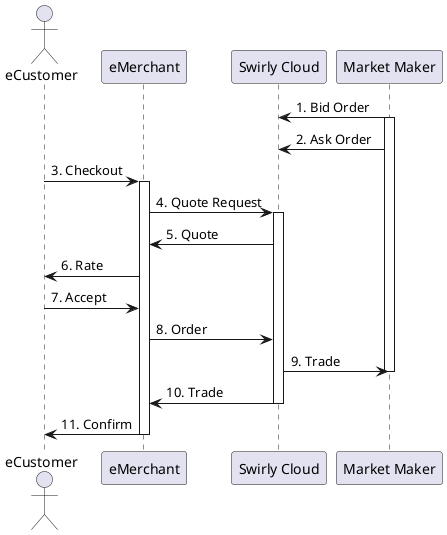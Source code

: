 @startuml

actor "eCustomer" as Taker
participant "eMerchant" as Merchant
participant "Swirly Cloud" as Exchange
participant "Market Maker" as Maker

Maker -> Exchange: 1. Bid Order
activate Maker
Maker -> Exchange: 2. Ask Order
Taker -> Merchant: 3. Checkout
activate Merchant
Merchant -> Exchange: 4. Quote Request
activate Exchange
Exchange -> Merchant: 5. Quote
Merchant -> Taker: 6. Rate
Taker -> Merchant: 7. Accept
Merchant -> Exchange: 8. Order
Exchange -> Maker: 9. Trade
deactivate Maker
Exchange -> Merchant: 10. Trade
deactivate Exchange
Merchant -> Taker: 11. Confirm
deactivate Merchant

@enduml
